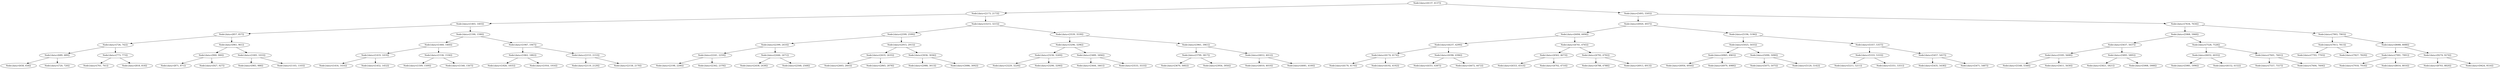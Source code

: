digraph G{
1100695757 [label="Node{data=[4137, 4137]}"]
1100695757 -> 319995364
319995364 [label="Node{data=[2173, 2173]}"]
319995364 -> 174877453
174877453 [label="Node{data=[1403, 1403]}"]
174877453 -> 910634028
910634028 [label="Node{data=[857, 857]}"]
910634028 -> 755091209
755091209 [label="Node{data=[726, 742]}"]
755091209 -> 737845968
737845968 [label="Node{data=[689, 689]}"]
737845968 -> 1109889185
1109889185 [label="Node{data=[658, 658]}"]
737845968 -> 1301209733
1301209733 [label="Node{data=[720, 720]}"]
755091209 -> 1855217074
1855217074 [label="Node{data=[773, 773]}"]
1855217074 -> 277257874
277257874 [label="Node{data=[761, 761]}"]
1855217074 -> 1859827387
1859827387 [label="Node{data=[818, 818]}"]
910634028 -> 1417341743
1417341743 [label="Node{data=[961, 961]}"]
1417341743 -> 416241119
416241119 [label="Node{data=[900, 900]}"]
416241119 -> 1008286298
1008286298 [label="Node{data=[871, 871]}"]
416241119 -> 130890764
130890764 [label="Node{data=[927, 927]}"]
1417341743 -> 74292297
74292297 [label="Node{data=[1005, 1033]}"]
74292297 -> 1726894262
1726894262 [label="Node{data=[983, 988]}"]
74292297 -> 332426715
332426715 [label="Node{data=[1103, 1103]}"]
174877453 -> 2098405105
2098405105 [label="Node{data=[1590, 1590]}"]
2098405105 -> 368335566
368335566 [label="Node{data=[1460, 1460]}"]
368335566 -> 17548070
17548070 [label="Node{data=[1419, 1419]}"]
17548070 -> 287688809
287688809 [label="Node{data=[1416, 1416]}"]
17548070 -> 1956948010
1956948010 [label="Node{data=[1452, 1452]}"]
368335566 -> 1135722074
1135722074 [label="Node{data=[1536, 1536]}"]
1135722074 -> 486295545
486295545 [label="Node{data=[1509, 1509]}"]
1135722074 -> 589673103
589673103 [label="Node{data=[1540, 1567]}"]
2098405105 -> 1913760569
1913760569 [label="Node{data=[1947, 1947]}"]
1913760569 -> 1008506959
1008506959 [label="Node{data=[1862, 1882]}"]
1008506959 -> 1117897658
1117897658 [label="Node{data=[1826, 1835]}"]
1008506959 -> 1277075627
1277075627 [label="Node{data=[1916, 1916]}"]
1913760569 -> 858362482
858362482 [label="Node{data=[2153, 2153]}"]
858362482 -> 1806678712
1806678712 [label="Node{data=[2119, 2129]}"]
858362482 -> 668928100
668928100 [label="Node{data=[2158, 2170]}"]
319995364 -> 519958476
519958476 [label="Node{data=[3215, 3215]}"]
519958476 -> 1639470179
1639470179 [label="Node{data=[2599, 2599]}"]
1639470179 -> 2002012310
2002012310 [label="Node{data=[2399, 2410]}"]
2002012310 -> 672657968
672657968 [label="Node{data=[2241, 2259]}"]
672657968 -> 1499851633
1499851633 [label="Node{data=[2198, 2206]}"]
672657968 -> 2052962162
2052962162 [label="Node{data=[2362, 2378]}"]
2002012310 -> 798511191
798511191 [label="Node{data=[2446, 2471]}"]
798511191 -> 940159462
940159462 [label="Node{data=[2438, 2438]}"]
798511191 -> 1312947189
1312947189 [label="Node{data=[2568, 2568]}"]
1639470179 -> 1496327016
1496327016 [label="Node{data=[2915, 2915]}"]
1496327016 -> 877124337
877124337 [label="Node{data=[2635, 2635]}"]
877124337 -> 1093983006
1093983006 [label="Node{data=[2603, 2603]}"]
877124337 -> 7016094
7016094 [label="Node{data=[2865, 2878]}"]
1496327016 -> 1486374552
1486374552 [label="Node{data=[3036, 3036]}"]
1486374552 -> 1375903528
1375903528 [label="Node{data=[2988, 3013]}"]
1486374552 -> 898187869
898187869 [label="Node{data=[3086, 3092]}"]
519958476 -> 1842263436
1842263436 [label="Node{data=[3539, 3539]}"]
1842263436 -> 2004386347
2004386347 [label="Node{data=[3296, 3296]}"]
2004386347 -> 826652723
826652723 [label="Node{data=[3236, 3249]}"]
826652723 -> 1310822380
1310822380 [label="Node{data=[3229, 3229]}"]
826652723 -> 1457201521
1457201521 [label="Node{data=[3290, 3290]}"]
2004386347 -> 1702991963
1702991963 [label="Node{data=[3489, 3494]}"]
1702991963 -> 2031694072
2031694072 [label="Node{data=[3444, 3461]}"]
1702991963 -> 998608600
998608600 [label="Node{data=[3533, 3533]}"]
1842263436 -> 886759536
886759536 [label="Node{data=[3961, 3961]}"]
886759536 -> 1576068592
1576068592 [label="Node{data=[3799, 3817]}"]
1576068592 -> 1843298374
1843298374 [label="Node{data=[3670, 3682]}"]
1576068592 -> 2059018347
2059018347 [label="Node{data=[3956, 3956]}"]
886759536 -> 427857452
427857452 [label="Node{data=[4012, 4012]}"]
427857452 -> 1132806025
1132806025 [label="Node{data=[4010, 4010]}"]
427857452 -> 1514167055
1514167055 [label="Node{data=[4081, 4100]}"]
1100695757 -> 1901236564
1901236564 [label="Node{data=[5493, 5505]}"]
1901236564 -> 1828604068
1828604068 [label="Node{data=[4920, 4937]}"]
1828604068 -> 116214725
116214725 [label="Node{data=[4494, 4494]}"]
116214725 -> 1580068916
1580068916 [label="Node{data=[4237, 4299]}"]
1580068916 -> 999297684
999297684 [label="Node{data=[4174, 4174]}"]
999297684 -> 632669738
632669738 [label="Node{data=[4170, 4170]}"]
999297684 -> 1231684154
1231684154 [label="Node{data=[4192, 4192]}"]
1580068916 -> 2029512563
2029512563 [label="Node{data=[4396, 4396]}"]
2029512563 -> 1128812107
1128812107 [label="Node{data=[4351, 4387]}"]
2029512563 -> 1221022878
1221022878 [label="Node{data=[4472, 4472]}"]
116214725 -> 1361441902
1361441902 [label="Node{data=[4741, 4765]}"]
1361441902 -> 380525894
380525894 [label="Node{data=[4562, 4673]}"]
380525894 -> 395666382
395666382 [label="Node{data=[4553, 4553]}"]
380525894 -> 1703196166
1703196166 [label="Node{data=[4702, 4710]}"]
1361441902 -> 469543004
469543004 [label="Node{data=[4792, 4792]}"]
469543004 -> 2136769032
2136769032 [label="Node{data=[4788, 4788]}"]
469543004 -> 1139475774
1139475774 [label="Node{data=[4913, 4913]}"]
1828604068 -> 52408259
52408259 [label="Node{data=[5196, 5196]}"]
52408259 -> 2103400884
2103400884 [label="Node{data=[5025, 5035]}"]
2103400884 -> 1711851733
1711851733 [label="Node{data=[4965, 4965]}"]
1711851733 -> 2102518751
2102518751 [label="Node{data=[4956, 4956]}"]
1711851733 -> 63846913
63846913 [label="Node{data=[4979, 4988]}"]
2103400884 -> 73089333
73089333 [label="Node{data=[5090, 5090]}"]
73089333 -> 615874315
615874315 [label="Node{data=[5075, 5075]}"]
73089333 -> 1443376985
1443376985 [label="Node{data=[5120, 5142]}"]
52408259 -> 618928555
618928555 [label="Node{data=[5357, 5357]}"]
618928555 -> 2062067435
2062067435 [label="Node{data=[5333, 5333]}"]
2062067435 -> 1965736858
1965736858 [label="Node{data=[5211, 5211]}"]
2062067435 -> 1657751681
1657751681 [label="Node{data=[5351, 5351]}"]
618928555 -> 1726098482
1726098482 [label="Node{data=[5457, 5457]}"]
1726098482 -> 1493303803
1493303803 [label="Node{data=[5435, 5438]}"]
1726098482 -> 2056728402
2056728402 [label="Node{data=[5471, 5487]}"]
1901236564 -> 1644493761
1644493761 [label="Node{data=[7634, 7634]}"]
1644493761 -> 368105487
368105487 [label="Node{data=[5968, 5968]}"]
368105487 -> 1555308179
1555308179 [label="Node{data=[5637, 5637]}"]
1555308179 -> 521820136
521820136 [label="Node{data=[5595, 5608]}"]
521820136 -> 1510305081
1510305081 [label="Node{data=[5548, 5548]}"]
521820136 -> 1227290326
1227290326 [label="Node{data=[5611, 5630]}"]
1555308179 -> 890911207
890911207 [label="Node{data=[5895, 5895]}"]
890911207 -> 2029161915
2029161915 [label="Node{data=[5821, 5821]}"]
890911207 -> 166677305
166677305 [label="Node{data=[5908, 5908]}"]
368105487 -> 1996594324
1996594324 [label="Node{data=[7528, 7528]}"]
1996594324 -> 321930898
321930898 [label="Node{data=[6032, 6035]}"]
321930898 -> 2135137818
2135137818 [label="Node{data=[5981, 5996]}"]
321930898 -> 210150472
210150472 [label="Node{data=[6152, 6152]}"]
1996594324 -> 1998093424
1998093424 [label="Node{data=[7601, 7601]}"]
1998093424 -> 1712169175
1712169175 [label="Node{data=[7557, 7557]}"]
1998093424 -> 98390338
98390338 [label="Node{data=[7604, 7604]}"]
1644493761 -> 1010831701
1010831701 [label="Node{data=[7903, 7903]}"]
1010831701 -> 135205201
135205201 [label="Node{data=[7813, 7813]}"]
135205201 -> 51319711
51319711 [label="Node{data=[7793, 7793]}"]
135205201 -> 1823938045
1823938045 [label="Node{data=[7827, 7829]}"]
1010831701 -> 1346464647
1346464647 [label="Node{data=[8088, 8088]}"]
1346464647 -> 540310855
540310855 [label="Node{data=[7991, 7991]}"]
540310855 -> 1532760373
1532760373 [label="Node{data=[7918, 7918]}"]
540310855 -> 261160798
261160798 [label="Node{data=[8016, 8016]}"]
1346464647 -> 1423351928
1423351928 [label="Node{data=[9274, 9274]}"]
1423351928 -> 1460347360
1460347360 [label="Node{data=[8703, 8820]}"]
1423351928 -> 1818580877
1818580877 [label="Node{data=[9424, 9516]}"]
}